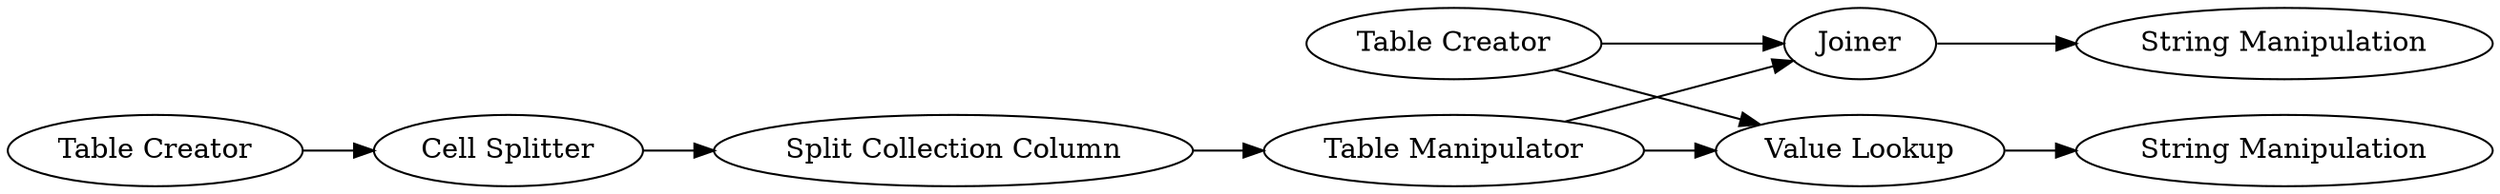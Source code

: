 digraph {
	1 [label="Table Creator"]
	2 [label="Table Creator"]
	3 [label="Cell Splitter"]
	4 [label="Split Collection Column"]
	5 [label="Table Manipulator"]
	6 [label=Joiner]
	7 [label="String Manipulation"]
	8 [label="Value Lookup"]
	9 [label="String Manipulation"]
	1 -> 3
	2 -> 6
	2 -> 8
	3 -> 4
	4 -> 5
	5 -> 6
	5 -> 8
	6 -> 7
	8 -> 9
	rankdir=LR
}
